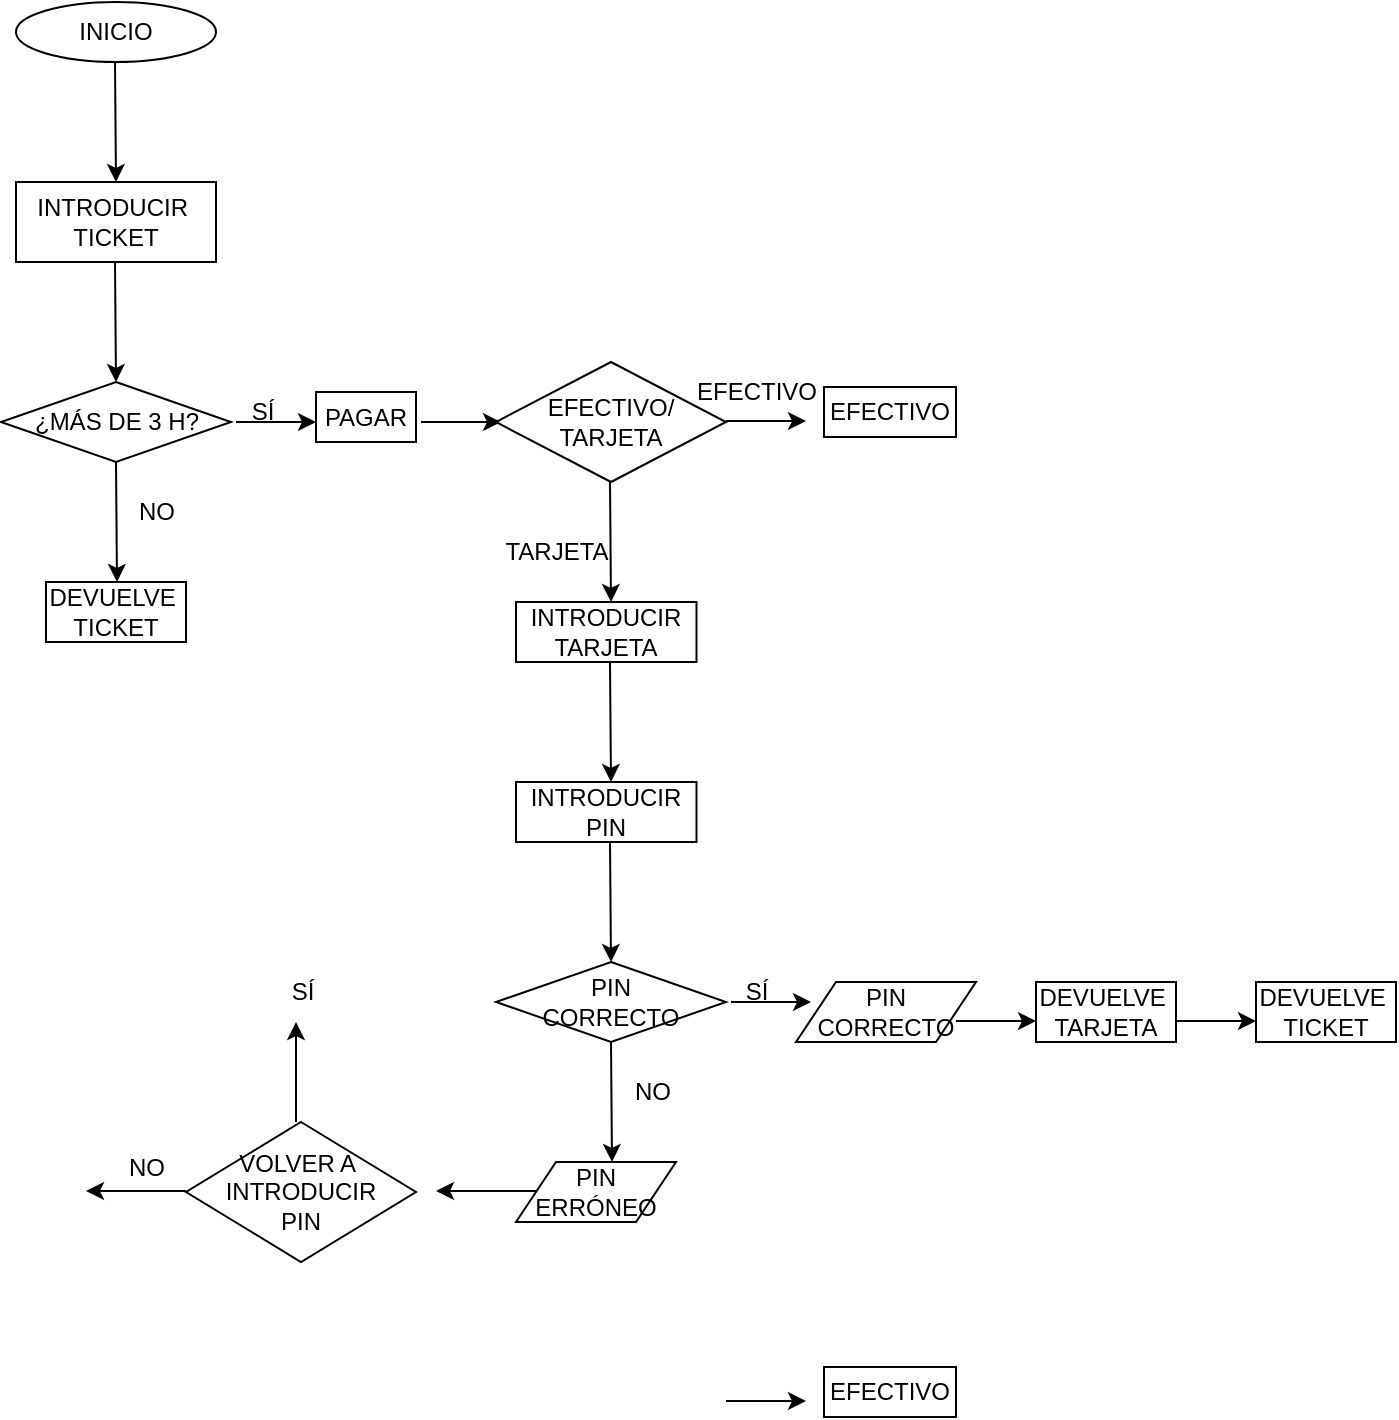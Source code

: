 <mxfile version="24.0.2" type="device">
  <diagram name="Página-1" id="U7PHLYjKP39Z7lIbRin3">
    <mxGraphModel dx="612" dy="744" grid="1" gridSize="10" guides="1" tooltips="1" connect="1" arrows="1" fold="1" page="1" pageScale="1" pageWidth="827" pageHeight="1169" math="0" shadow="0">
      <root>
        <mxCell id="0" />
        <mxCell id="1" parent="0" />
        <mxCell id="3GmY7QMJTPPEYqLEsBti-1" value="INICIO" style="ellipse;whiteSpace=wrap;html=1;" vertex="1" parent="1">
          <mxGeometry x="10" y="10" width="100" height="30" as="geometry" />
        </mxCell>
        <mxCell id="3GmY7QMJTPPEYqLEsBti-2" value="INTRODUCIR&amp;nbsp;&lt;div&gt;TICKET&lt;/div&gt;" style="rounded=0;whiteSpace=wrap;html=1;" vertex="1" parent="1">
          <mxGeometry x="10" y="100" width="100" height="40" as="geometry" />
        </mxCell>
        <mxCell id="3GmY7QMJTPPEYqLEsBti-3" value="" style="endArrow=classic;html=1;rounded=0;" edge="1" parent="1">
          <mxGeometry width="50" height="50" relative="1" as="geometry">
            <mxPoint x="59.5" y="40" as="sourcePoint" />
            <mxPoint x="60" y="100" as="targetPoint" />
          </mxGeometry>
        </mxCell>
        <mxCell id="3GmY7QMJTPPEYqLEsBti-4" value="¿MÁS DE 3 H?" style="rhombus;whiteSpace=wrap;html=1;" vertex="1" parent="1">
          <mxGeometry x="2.5" y="200" width="115" height="40" as="geometry" />
        </mxCell>
        <mxCell id="3GmY7QMJTPPEYqLEsBti-5" value="" style="endArrow=classic;html=1;rounded=0;" edge="1" parent="1">
          <mxGeometry width="50" height="50" relative="1" as="geometry">
            <mxPoint x="59.5" y="140" as="sourcePoint" />
            <mxPoint x="60" y="200" as="targetPoint" />
          </mxGeometry>
        </mxCell>
        <mxCell id="3GmY7QMJTPPEYqLEsBti-6" value="" style="endArrow=classic;html=1;rounded=0;" edge="1" parent="1">
          <mxGeometry width="50" height="50" relative="1" as="geometry">
            <mxPoint x="120" y="220" as="sourcePoint" />
            <mxPoint x="160" y="220" as="targetPoint" />
          </mxGeometry>
        </mxCell>
        <mxCell id="3GmY7QMJTPPEYqLEsBti-7" value="SÍ" style="text;html=1;align=center;verticalAlign=middle;resizable=0;points=[];autosize=1;strokeColor=none;fillColor=none;" vertex="1" parent="1">
          <mxGeometry x="117.5" y="200" width="30" height="30" as="geometry" />
        </mxCell>
        <mxCell id="3GmY7QMJTPPEYqLEsBti-9" value="NO" style="text;html=1;align=center;verticalAlign=middle;resizable=0;points=[];autosize=1;strokeColor=none;fillColor=none;" vertex="1" parent="1">
          <mxGeometry x="60" y="250" width="40" height="30" as="geometry" />
        </mxCell>
        <mxCell id="3GmY7QMJTPPEYqLEsBti-12" value="" style="endArrow=classic;html=1;rounded=0;" edge="1" parent="1">
          <mxGeometry width="50" height="50" relative="1" as="geometry">
            <mxPoint x="60" y="240" as="sourcePoint" />
            <mxPoint x="60.5" y="300" as="targetPoint" />
          </mxGeometry>
        </mxCell>
        <mxCell id="3GmY7QMJTPPEYqLEsBti-13" value="PAGAR" style="rounded=0;whiteSpace=wrap;html=1;" vertex="1" parent="1">
          <mxGeometry x="160" y="205" width="50" height="25" as="geometry" />
        </mxCell>
        <mxCell id="3GmY7QMJTPPEYqLEsBti-14" value="DEVUELVE&amp;nbsp;&lt;div&gt;TICKET&lt;/div&gt;" style="rounded=0;whiteSpace=wrap;html=1;" vertex="1" parent="1">
          <mxGeometry x="25" y="300" width="70" height="30" as="geometry" />
        </mxCell>
        <mxCell id="3GmY7QMJTPPEYqLEsBti-15" value="" style="endArrow=classic;html=1;rounded=0;" edge="1" parent="1">
          <mxGeometry width="50" height="50" relative="1" as="geometry">
            <mxPoint x="212.5" y="220" as="sourcePoint" />
            <mxPoint x="252.5" y="220" as="targetPoint" />
          </mxGeometry>
        </mxCell>
        <mxCell id="3GmY7QMJTPPEYqLEsBti-18" value="EFECTIVO/&lt;div&gt;TARJETA&lt;/div&gt;" style="rhombus;whiteSpace=wrap;html=1;" vertex="1" parent="1">
          <mxGeometry x="250" y="190" width="115" height="60" as="geometry" />
        </mxCell>
        <mxCell id="3GmY7QMJTPPEYqLEsBti-20" value="" style="endArrow=classic;html=1;rounded=0;" edge="1" parent="1">
          <mxGeometry width="50" height="50" relative="1" as="geometry">
            <mxPoint x="365" y="219.5" as="sourcePoint" />
            <mxPoint x="405" y="219.5" as="targetPoint" />
          </mxGeometry>
        </mxCell>
        <mxCell id="3GmY7QMJTPPEYqLEsBti-21" value="" style="endArrow=classic;html=1;rounded=0;" edge="1" parent="1">
          <mxGeometry width="50" height="50" relative="1" as="geometry">
            <mxPoint x="307" y="250" as="sourcePoint" />
            <mxPoint x="307.5" y="310" as="targetPoint" />
          </mxGeometry>
        </mxCell>
        <mxCell id="3GmY7QMJTPPEYqLEsBti-22" value="EFECTIVO" style="text;html=1;align=center;verticalAlign=middle;resizable=0;points=[];autosize=1;strokeColor=none;fillColor=none;" vertex="1" parent="1">
          <mxGeometry x="340" y="190" width="80" height="30" as="geometry" />
        </mxCell>
        <mxCell id="3GmY7QMJTPPEYqLEsBti-23" value="TARJETA" style="text;html=1;align=center;verticalAlign=middle;resizable=0;points=[];autosize=1;strokeColor=none;fillColor=none;" vertex="1" parent="1">
          <mxGeometry x="240" y="270" width="80" height="30" as="geometry" />
        </mxCell>
        <mxCell id="3GmY7QMJTPPEYqLEsBti-24" value="EFECTIVO" style="rounded=0;whiteSpace=wrap;html=1;" vertex="1" parent="1">
          <mxGeometry x="414" y="202.5" width="66" height="25" as="geometry" />
        </mxCell>
        <mxCell id="3GmY7QMJTPPEYqLEsBti-25" value="INTRODUCIR&lt;div&gt;TARJETA&lt;/div&gt;" style="rounded=0;whiteSpace=wrap;html=1;" vertex="1" parent="1">
          <mxGeometry x="260" y="310" width="90.25" height="30" as="geometry" />
        </mxCell>
        <mxCell id="3GmY7QMJTPPEYqLEsBti-26" value="" style="endArrow=classic;html=1;rounded=0;" edge="1" parent="1">
          <mxGeometry width="50" height="50" relative="1" as="geometry">
            <mxPoint x="307" y="340" as="sourcePoint" />
            <mxPoint x="307.5" y="400" as="targetPoint" />
          </mxGeometry>
        </mxCell>
        <mxCell id="3GmY7QMJTPPEYqLEsBti-28" value="INTRODUCIR&lt;div&gt;PIN&lt;/div&gt;" style="rounded=0;whiteSpace=wrap;html=1;" vertex="1" parent="1">
          <mxGeometry x="260" y="400" width="90.25" height="30" as="geometry" />
        </mxCell>
        <mxCell id="3GmY7QMJTPPEYqLEsBti-29" value="PIN&lt;div&gt;CORRECTO&lt;/div&gt;" style="rhombus;whiteSpace=wrap;html=1;" vertex="1" parent="1">
          <mxGeometry x="250" y="490" width="115" height="40" as="geometry" />
        </mxCell>
        <mxCell id="3GmY7QMJTPPEYqLEsBti-30" value="" style="endArrow=classic;html=1;rounded=0;" edge="1" parent="1">
          <mxGeometry width="50" height="50" relative="1" as="geometry">
            <mxPoint x="307" y="430" as="sourcePoint" />
            <mxPoint x="307.5" y="490" as="targetPoint" />
          </mxGeometry>
        </mxCell>
        <mxCell id="3GmY7QMJTPPEYqLEsBti-31" value="" style="endArrow=classic;html=1;rounded=0;" edge="1" parent="1">
          <mxGeometry width="50" height="50" relative="1" as="geometry">
            <mxPoint x="367.5" y="510" as="sourcePoint" />
            <mxPoint x="407.5" y="510" as="targetPoint" />
          </mxGeometry>
        </mxCell>
        <mxCell id="3GmY7QMJTPPEYqLEsBti-32" value="SÍ" style="text;html=1;align=center;verticalAlign=middle;resizable=0;points=[];autosize=1;strokeColor=none;fillColor=none;" vertex="1" parent="1">
          <mxGeometry x="365" y="490" width="30" height="30" as="geometry" />
        </mxCell>
        <mxCell id="3GmY7QMJTPPEYqLEsBti-33" value="NO" style="text;html=1;align=center;verticalAlign=middle;resizable=0;points=[];autosize=1;strokeColor=none;fillColor=none;" vertex="1" parent="1">
          <mxGeometry x="307.5" y="540" width="40" height="30" as="geometry" />
        </mxCell>
        <mxCell id="3GmY7QMJTPPEYqLEsBti-34" value="" style="endArrow=classic;html=1;rounded=0;" edge="1" parent="1">
          <mxGeometry width="50" height="50" relative="1" as="geometry">
            <mxPoint x="307.5" y="530" as="sourcePoint" />
            <mxPoint x="308" y="590" as="targetPoint" />
          </mxGeometry>
        </mxCell>
        <mxCell id="3GmY7QMJTPPEYqLEsBti-35" value="DEVUELVE&amp;nbsp;&lt;div&gt;TARJETA&lt;/div&gt;" style="rounded=0;whiteSpace=wrap;html=1;" vertex="1" parent="1">
          <mxGeometry x="520" y="500" width="70" height="30" as="geometry" />
        </mxCell>
        <mxCell id="3GmY7QMJTPPEYqLEsBti-36" value="PIN ERRÓNEO" style="shape=parallelogram;perimeter=parallelogramPerimeter;whiteSpace=wrap;html=1;fixedSize=1;" vertex="1" parent="1">
          <mxGeometry x="260" y="590" width="80" height="30" as="geometry" />
        </mxCell>
        <mxCell id="3GmY7QMJTPPEYqLEsBti-37" value="PIN CORRECTO" style="shape=parallelogram;perimeter=parallelogramPerimeter;whiteSpace=wrap;html=1;fixedSize=1;" vertex="1" parent="1">
          <mxGeometry x="400" y="500" width="90" height="30" as="geometry" />
        </mxCell>
        <mxCell id="3GmY7QMJTPPEYqLEsBti-38" value="" style="endArrow=classic;html=1;rounded=0;" edge="1" parent="1">
          <mxGeometry width="50" height="50" relative="1" as="geometry">
            <mxPoint x="480" y="519.5" as="sourcePoint" />
            <mxPoint x="520" y="519.5" as="targetPoint" />
          </mxGeometry>
        </mxCell>
        <mxCell id="3GmY7QMJTPPEYqLEsBti-40" value="DEVUELVE&amp;nbsp;&lt;div&gt;TICKET&lt;/div&gt;" style="rounded=0;whiteSpace=wrap;html=1;" vertex="1" parent="1">
          <mxGeometry x="630" y="500" width="70" height="30" as="geometry" />
        </mxCell>
        <mxCell id="3GmY7QMJTPPEYqLEsBti-41" value="" style="endArrow=classic;html=1;rounded=0;" edge="1" parent="1">
          <mxGeometry width="50" height="50" relative="1" as="geometry">
            <mxPoint x="590" y="519.5" as="sourcePoint" />
            <mxPoint x="630" y="519.5" as="targetPoint" />
          </mxGeometry>
        </mxCell>
        <mxCell id="3GmY7QMJTPPEYqLEsBti-42" value="VOLVER A&amp;nbsp;&lt;div&gt;INTRODUCIR&lt;/div&gt;&lt;div&gt;PIN&lt;/div&gt;" style="rhombus;whiteSpace=wrap;html=1;" vertex="1" parent="1">
          <mxGeometry x="95" y="570" width="115" height="70" as="geometry" />
        </mxCell>
        <mxCell id="3GmY7QMJTPPEYqLEsBti-43" value="" style="endArrow=classic;html=1;rounded=0;" edge="1" parent="1">
          <mxGeometry width="50" height="50" relative="1" as="geometry">
            <mxPoint x="365" y="709.5" as="sourcePoint" />
            <mxPoint x="405" y="709.5" as="targetPoint" />
          </mxGeometry>
        </mxCell>
        <mxCell id="3GmY7QMJTPPEYqLEsBti-45" value="SÍ" style="text;html=1;align=center;verticalAlign=middle;resizable=0;points=[];autosize=1;strokeColor=none;fillColor=none;" vertex="1" parent="1">
          <mxGeometry x="137.5" y="490" width="30" height="30" as="geometry" />
        </mxCell>
        <mxCell id="3GmY7QMJTPPEYqLEsBti-47" value="EFECTIVO" style="rounded=0;whiteSpace=wrap;html=1;" vertex="1" parent="1">
          <mxGeometry x="414" y="692.5" width="66" height="25" as="geometry" />
        </mxCell>
        <mxCell id="3GmY7QMJTPPEYqLEsBti-50" value="" style="endArrow=classic;html=1;rounded=0;" edge="1" parent="1">
          <mxGeometry width="50" height="50" relative="1" as="geometry">
            <mxPoint x="95" y="604.5" as="sourcePoint" />
            <mxPoint x="45" y="604.5" as="targetPoint" />
          </mxGeometry>
        </mxCell>
        <mxCell id="3GmY7QMJTPPEYqLEsBti-51" value="NO" style="text;html=1;align=center;verticalAlign=middle;resizable=0;points=[];autosize=1;strokeColor=none;fillColor=none;" vertex="1" parent="1">
          <mxGeometry x="55" y="577.5" width="40" height="30" as="geometry" />
        </mxCell>
        <mxCell id="3GmY7QMJTPPEYqLEsBti-52" value="" style="endArrow=classic;html=1;rounded=0;" edge="1" parent="1">
          <mxGeometry width="50" height="50" relative="1" as="geometry">
            <mxPoint x="270" y="604.5" as="sourcePoint" />
            <mxPoint x="220" y="604.5" as="targetPoint" />
          </mxGeometry>
        </mxCell>
        <mxCell id="3GmY7QMJTPPEYqLEsBti-53" value="" style="endArrow=classic;html=1;rounded=0;" edge="1" parent="1">
          <mxGeometry width="50" height="50" relative="1" as="geometry">
            <mxPoint x="150" y="570" as="sourcePoint" />
            <mxPoint x="150" y="520" as="targetPoint" />
          </mxGeometry>
        </mxCell>
      </root>
    </mxGraphModel>
  </diagram>
</mxfile>
